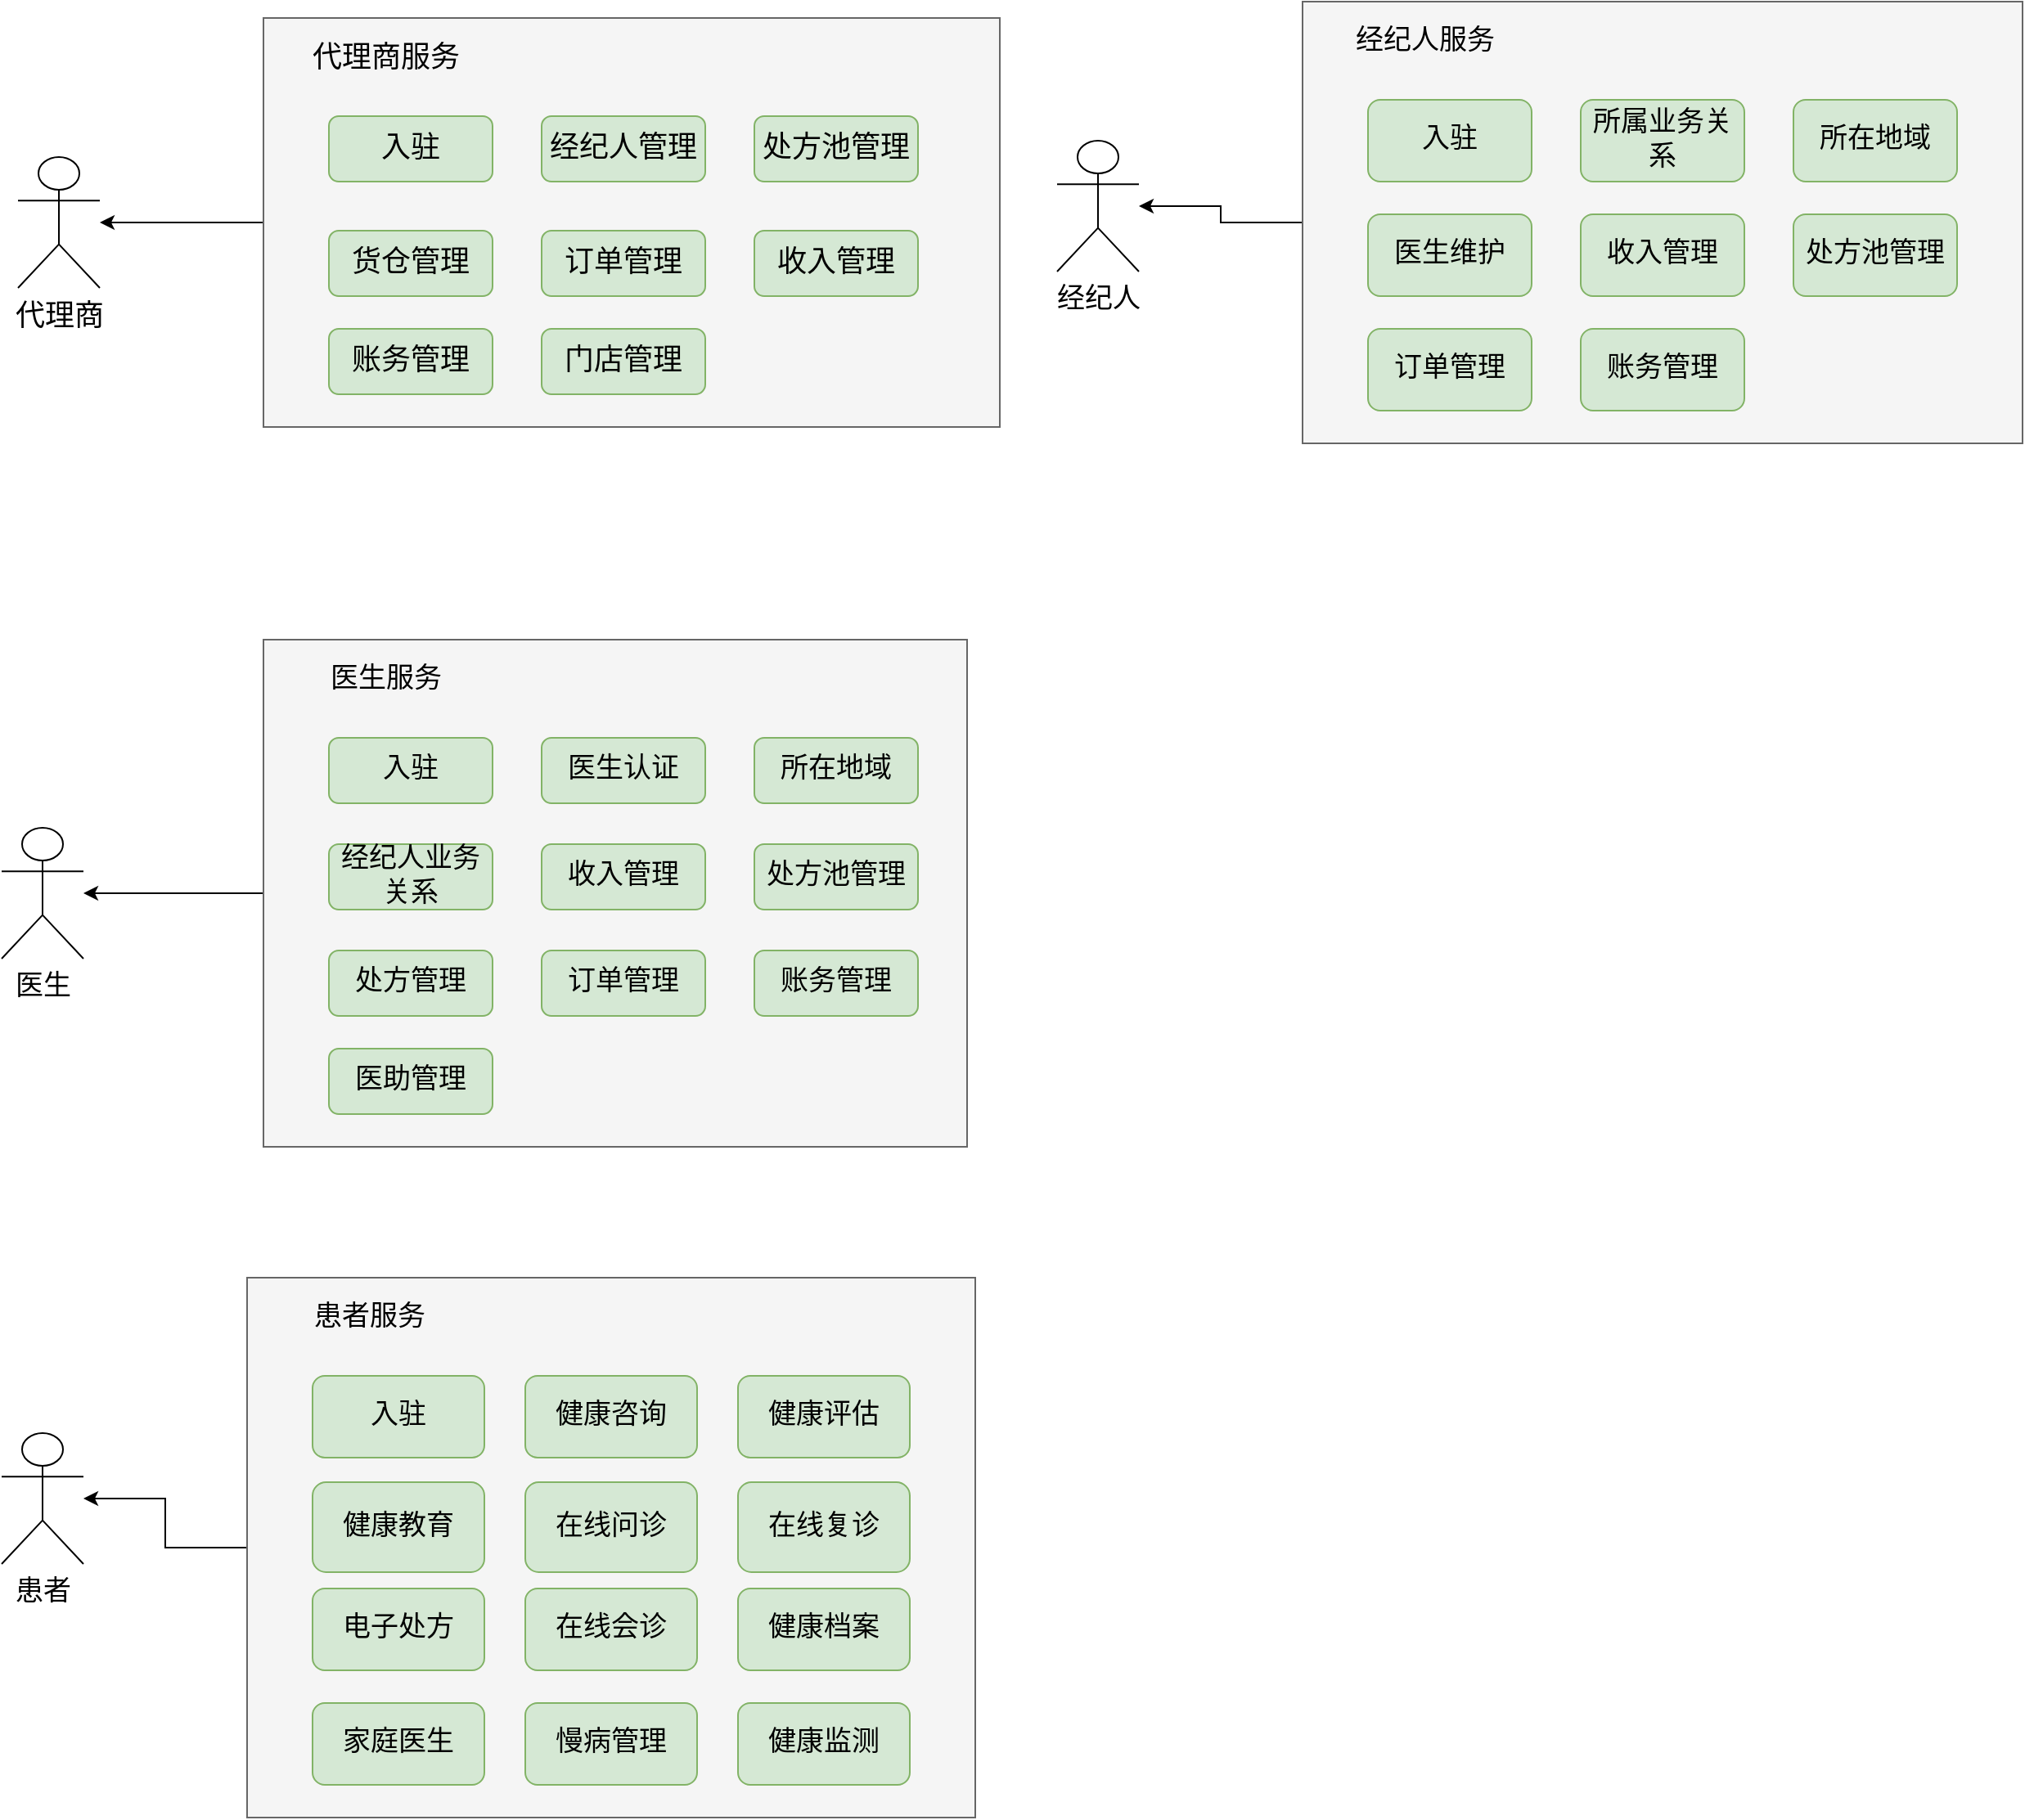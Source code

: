 <mxfile version="20.1.3" type="github">
  <diagram id="FB3oiVCDdu1StfZkIanC" name="第 1 页">
    <mxGraphModel dx="1422" dy="1931" grid="1" gridSize="10" guides="1" tooltips="1" connect="1" arrows="1" fold="1" page="1" pageScale="1" pageWidth="827" pageHeight="1169" math="0" shadow="0">
      <root>
        <mxCell id="0" />
        <mxCell id="1" parent="0" />
        <mxCell id="wnDvW4o2_6gSg0_ogFNA-11" style="edgeStyle=orthogonalEdgeStyle;rounded=0;orthogonalLoop=1;jettySize=auto;html=1;fontFamily=Courier New;fontSize=17;fontStyle=0" edge="1" parent="1" source="wnDvW4o2_6gSg0_ogFNA-1" target="wnDvW4o2_6gSg0_ogFNA-2">
          <mxGeometry relative="1" as="geometry" />
        </mxCell>
        <mxCell id="wnDvW4o2_6gSg0_ogFNA-1" value="" style="rounded=0;whiteSpace=wrap;html=1;fillColor=#f5f5f5;fontColor=#333333;strokeColor=#666666;fontStyle=0;fontSize=17;" vertex="1" parent="1">
          <mxGeometry x="860" y="-80" width="440" height="270" as="geometry" />
        </mxCell>
        <mxCell id="wnDvW4o2_6gSg0_ogFNA-2" value="经纪人" style="shape=umlActor;verticalLabelPosition=bottom;verticalAlign=top;html=1;outlineConnect=0;fontStyle=0;fontSize=17;" vertex="1" parent="1">
          <mxGeometry x="710" y="5" width="50" height="80" as="geometry" />
        </mxCell>
        <mxCell id="wnDvW4o2_6gSg0_ogFNA-3" value="&lt;span style=&quot;font-size: 17px;&quot;&gt;入驻&lt;/span&gt;" style="rounded=1;whiteSpace=wrap;html=1;fillColor=#d5e8d4;strokeColor=#82b366;fontFamily=Courier New;fontStyle=0;fontSize=17;" vertex="1" parent="1">
          <mxGeometry x="900" y="-20" width="100" height="50" as="geometry" />
        </mxCell>
        <mxCell id="wnDvW4o2_6gSg0_ogFNA-4" value="&lt;span style=&quot;font-size: 17px;&quot;&gt;所属业务关系&lt;/span&gt;" style="rounded=1;whiteSpace=wrap;html=1;fillColor=#d5e8d4;strokeColor=#82b366;fontFamily=Courier New;fontStyle=0;fontSize=17;" vertex="1" parent="1">
          <mxGeometry x="1030" y="-20" width="100" height="50" as="geometry" />
        </mxCell>
        <mxCell id="wnDvW4o2_6gSg0_ogFNA-5" value="&lt;span style=&quot;font-size: 17px;&quot;&gt;所在地域&lt;/span&gt;" style="rounded=1;whiteSpace=wrap;html=1;fillColor=#d5e8d4;strokeColor=#82b366;fontFamily=Courier New;fontStyle=0;fontSize=17;" vertex="1" parent="1">
          <mxGeometry x="1160" y="-20" width="100" height="50" as="geometry" />
        </mxCell>
        <mxCell id="wnDvW4o2_6gSg0_ogFNA-6" value="&lt;span style=&quot;font-size: 17px;&quot;&gt;医生&lt;/span&gt;&lt;span style=&quot;font-size: 17px;&quot;&gt;维护&lt;/span&gt;" style="rounded=1;whiteSpace=wrap;html=1;fillColor=#d5e8d4;strokeColor=#82b366;fontFamily=Courier New;fontStyle=0;fontSize=17;" vertex="1" parent="1">
          <mxGeometry x="900" y="50" width="100" height="50" as="geometry" />
        </mxCell>
        <mxCell id="wnDvW4o2_6gSg0_ogFNA-7" value="&lt;span style=&quot;font-size: 17px;&quot;&gt;处方池管理&lt;/span&gt;" style="rounded=1;whiteSpace=wrap;html=1;fillColor=#d5e8d4;strokeColor=#82b366;fontFamily=Courier New;fontStyle=0;fontSize=17;" vertex="1" parent="1">
          <mxGeometry x="1160" y="50" width="100" height="50" as="geometry" />
        </mxCell>
        <mxCell id="wnDvW4o2_6gSg0_ogFNA-8" value="&lt;span style=&quot;font-size: 17px;&quot;&gt;收入管理&lt;/span&gt;" style="rounded=1;whiteSpace=wrap;html=1;fillColor=#d5e8d4;strokeColor=#82b366;fontFamily=Courier New;fontStyle=0;fontSize=17;" vertex="1" parent="1">
          <mxGeometry x="1030" y="50" width="100" height="50" as="geometry" />
        </mxCell>
        <mxCell id="wnDvW4o2_6gSg0_ogFNA-9" value="&lt;span style=&quot;font-size: 17px;&quot;&gt;订单管理&lt;/span&gt;" style="rounded=1;whiteSpace=wrap;html=1;fillColor=#d5e8d4;strokeColor=#82b366;fontFamily=Courier New;fontStyle=0;fontSize=17;" vertex="1" parent="1">
          <mxGeometry x="900" y="120" width="100" height="50" as="geometry" />
        </mxCell>
        <mxCell id="wnDvW4o2_6gSg0_ogFNA-10" value="经纪人服务" style="text;html=1;strokeColor=none;fillColor=none;align=center;verticalAlign=middle;whiteSpace=wrap;rounded=0;fontFamily=Courier New;fontStyle=0;fontSize=17;" vertex="1" parent="1">
          <mxGeometry x="880" y="-70" width="110" height="30" as="geometry" />
        </mxCell>
        <mxCell id="wnDvW4o2_6gSg0_ogFNA-12" style="edgeStyle=orthogonalEdgeStyle;rounded=0;orthogonalLoop=1;jettySize=auto;html=1;fontFamily=Courier New;fontSize=17;fontStyle=0" edge="1" parent="1" source="wnDvW4o2_6gSg0_ogFNA-13" target="wnDvW4o2_6gSg0_ogFNA-14">
          <mxGeometry relative="1" as="geometry" />
        </mxCell>
        <mxCell id="wnDvW4o2_6gSg0_ogFNA-13" value="" style="rounded=0;whiteSpace=wrap;html=1;fillColor=#f5f5f5;fontColor=#333333;strokeColor=#666666;fontStyle=0;fontSize=17;" vertex="1" parent="1">
          <mxGeometry x="225" y="310" width="430" height="310" as="geometry" />
        </mxCell>
        <mxCell id="wnDvW4o2_6gSg0_ogFNA-14" value="医生" style="shape=umlActor;verticalLabelPosition=bottom;verticalAlign=top;html=1;outlineConnect=0;fontStyle=0;fontSize=17;" vertex="1" parent="1">
          <mxGeometry x="65" y="425" width="50" height="80" as="geometry" />
        </mxCell>
        <mxCell id="wnDvW4o2_6gSg0_ogFNA-15" value="&lt;span style=&quot;font-size: 17px;&quot;&gt;入驻&lt;/span&gt;" style="rounded=1;whiteSpace=wrap;html=1;fillColor=#d5e8d4;strokeColor=#82b366;fontFamily=Courier New;fontStyle=0;fontSize=17;" vertex="1" parent="1">
          <mxGeometry x="265" y="370" width="100" height="40" as="geometry" />
        </mxCell>
        <mxCell id="wnDvW4o2_6gSg0_ogFNA-16" value="&lt;span style=&quot;font-size: 17px;&quot;&gt;医生认证&lt;/span&gt;" style="rounded=1;whiteSpace=wrap;html=1;fillColor=#d5e8d4;strokeColor=#82b366;fontFamily=Courier New;fontStyle=0;fontSize=17;" vertex="1" parent="1">
          <mxGeometry x="395" y="370" width="100" height="40" as="geometry" />
        </mxCell>
        <mxCell id="wnDvW4o2_6gSg0_ogFNA-17" value="&lt;span style=&quot;font-size: 17px;&quot;&gt;所在地域&lt;/span&gt;" style="rounded=1;whiteSpace=wrap;html=1;fillColor=#d5e8d4;strokeColor=#82b366;fontFamily=Courier New;fontStyle=0;fontSize=17;" vertex="1" parent="1">
          <mxGeometry x="525" y="370" width="100" height="40" as="geometry" />
        </mxCell>
        <mxCell id="wnDvW4o2_6gSg0_ogFNA-18" value="&lt;span style=&quot;font-size: 17px;&quot;&gt;经纪人业务关系&lt;/span&gt;" style="rounded=1;whiteSpace=wrap;html=1;fillColor=#d5e8d4;strokeColor=#82b366;fontFamily=Courier New;fontStyle=0;fontSize=17;" vertex="1" parent="1">
          <mxGeometry x="265" y="435" width="100" height="40" as="geometry" />
        </mxCell>
        <mxCell id="wnDvW4o2_6gSg0_ogFNA-19" value="&lt;span style=&quot;font-size: 17px;&quot;&gt;处方池管理&lt;/span&gt;" style="rounded=1;whiteSpace=wrap;html=1;fillColor=#d5e8d4;strokeColor=#82b366;fontFamily=Courier New;fontStyle=0;fontSize=17;" vertex="1" parent="1">
          <mxGeometry x="525" y="435" width="100" height="40" as="geometry" />
        </mxCell>
        <mxCell id="wnDvW4o2_6gSg0_ogFNA-20" value="&lt;span style=&quot;font-size: 17px;&quot;&gt;收入管理&lt;/span&gt;" style="rounded=1;whiteSpace=wrap;html=1;fillColor=#d5e8d4;strokeColor=#82b366;fontFamily=Courier New;fontStyle=0;fontSize=17;" vertex="1" parent="1">
          <mxGeometry x="395" y="435" width="100" height="40" as="geometry" />
        </mxCell>
        <mxCell id="wnDvW4o2_6gSg0_ogFNA-21" value="&lt;span style=&quot;font-size: 17px;&quot;&gt;订单管理&lt;/span&gt;" style="rounded=1;whiteSpace=wrap;html=1;fillColor=#d5e8d4;strokeColor=#82b366;fontFamily=Courier New;fontStyle=0;fontSize=17;" vertex="1" parent="1">
          <mxGeometry x="395" y="500" width="100" height="40" as="geometry" />
        </mxCell>
        <mxCell id="wnDvW4o2_6gSg0_ogFNA-22" value="医生服务" style="text;html=1;strokeColor=none;fillColor=none;align=center;verticalAlign=middle;whiteSpace=wrap;rounded=0;fontFamily=Courier New;fontStyle=0;fontSize=17;" vertex="1" parent="1">
          <mxGeometry x="245" y="320" width="110" height="30" as="geometry" />
        </mxCell>
        <mxCell id="wnDvW4o2_6gSg0_ogFNA-23" value="&lt;span style=&quot;font-size: 17px;&quot;&gt;处方管理&lt;/span&gt;" style="rounded=1;whiteSpace=wrap;html=1;fillColor=#d5e8d4;strokeColor=#82b366;fontFamily=Courier New;fontStyle=0;fontSize=17;" vertex="1" parent="1">
          <mxGeometry x="265" y="500" width="100" height="40" as="geometry" />
        </mxCell>
        <mxCell id="wnDvW4o2_6gSg0_ogFNA-24" style="edgeStyle=orthogonalEdgeStyle;rounded=0;orthogonalLoop=1;jettySize=auto;html=1;fontFamily=Courier New;fontSize=18;fontStyle=0" edge="1" parent="1" source="wnDvW4o2_6gSg0_ogFNA-25" target="wnDvW4o2_6gSg0_ogFNA-26">
          <mxGeometry relative="1" as="geometry" />
        </mxCell>
        <mxCell id="wnDvW4o2_6gSg0_ogFNA-25" value="" style="rounded=0;whiteSpace=wrap;html=1;fillColor=#f5f5f5;fontColor=#333333;strokeColor=#666666;fontStyle=0;fontSize=18;" vertex="1" parent="1">
          <mxGeometry x="225" y="-70" width="450" height="250" as="geometry" />
        </mxCell>
        <mxCell id="wnDvW4o2_6gSg0_ogFNA-26" value="代理商" style="shape=umlActor;verticalLabelPosition=bottom;verticalAlign=top;html=1;outlineConnect=0;fontStyle=0;fontSize=18;" vertex="1" parent="1">
          <mxGeometry x="75" y="15" width="50" height="80" as="geometry" />
        </mxCell>
        <mxCell id="wnDvW4o2_6gSg0_ogFNA-27" value="&lt;span style=&quot;font-size: 18px;&quot;&gt;入驻&lt;/span&gt;" style="rounded=1;whiteSpace=wrap;html=1;fillColor=#d5e8d4;strokeColor=#82b366;fontFamily=Courier New;fontStyle=0;fontSize=18;" vertex="1" parent="1">
          <mxGeometry x="265" y="-10" width="100" height="40" as="geometry" />
        </mxCell>
        <mxCell id="wnDvW4o2_6gSg0_ogFNA-28" value="&lt;span style=&quot;font-size: 18px;&quot;&gt;处方池管理&lt;/span&gt;" style="rounded=1;whiteSpace=wrap;html=1;fillColor=#d5e8d4;strokeColor=#82b366;fontFamily=Courier New;fontStyle=0;fontSize=18;" vertex="1" parent="1">
          <mxGeometry x="525" y="-10" width="100" height="40" as="geometry" />
        </mxCell>
        <mxCell id="wnDvW4o2_6gSg0_ogFNA-29" value="&lt;span style=&quot;font-size: 18px;&quot;&gt;经纪人管理&lt;/span&gt;" style="rounded=1;whiteSpace=wrap;html=1;fillColor=#d5e8d4;strokeColor=#82b366;fontFamily=Courier New;fontStyle=0;fontSize=18;" vertex="1" parent="1">
          <mxGeometry x="395" y="-10" width="100" height="40" as="geometry" />
        </mxCell>
        <mxCell id="wnDvW4o2_6gSg0_ogFNA-32" value="&lt;span style=&quot;font-size: 18px;&quot;&gt;收入管理&lt;/span&gt;" style="rounded=1;whiteSpace=wrap;html=1;fillColor=#d5e8d4;strokeColor=#82b366;fontFamily=Courier New;fontStyle=0;fontSize=18;" vertex="1" parent="1">
          <mxGeometry x="525" y="60" width="100" height="40" as="geometry" />
        </mxCell>
        <mxCell id="wnDvW4o2_6gSg0_ogFNA-33" value="&lt;span style=&quot;font-size: 18px;&quot;&gt;货仓管理&lt;/span&gt;" style="rounded=1;whiteSpace=wrap;html=1;fillColor=#d5e8d4;strokeColor=#82b366;fontFamily=Courier New;fontStyle=0;fontSize=18;" vertex="1" parent="1">
          <mxGeometry x="265" y="60" width="100" height="40" as="geometry" />
        </mxCell>
        <mxCell id="wnDvW4o2_6gSg0_ogFNA-34" value="代理商服务" style="text;html=1;strokeColor=none;fillColor=none;align=center;verticalAlign=middle;whiteSpace=wrap;rounded=0;fontFamily=Courier New;fontStyle=0;fontSize=18;" vertex="1" parent="1">
          <mxGeometry x="245" y="-60" width="110" height="30" as="geometry" />
        </mxCell>
        <mxCell id="wnDvW4o2_6gSg0_ogFNA-37" value="&lt;span style=&quot;font-size: 18px;&quot;&gt;账务管理&lt;/span&gt;" style="rounded=1;whiteSpace=wrap;html=1;fillColor=#d5e8d4;strokeColor=#82b366;fontFamily=Courier New;fontStyle=0;fontSize=18;" vertex="1" parent="1">
          <mxGeometry x="265" y="120" width="100" height="40" as="geometry" />
        </mxCell>
        <mxCell id="wnDvW4o2_6gSg0_ogFNA-38" value="&lt;span style=&quot;font-size: 17px;&quot;&gt;账务管理&lt;/span&gt;" style="rounded=1;whiteSpace=wrap;html=1;fillColor=#d5e8d4;strokeColor=#82b366;fontFamily=Courier New;fontStyle=0;fontSize=17;" vertex="1" parent="1">
          <mxGeometry x="1030" y="120" width="100" height="50" as="geometry" />
        </mxCell>
        <mxCell id="wnDvW4o2_6gSg0_ogFNA-40" value="&lt;span style=&quot;font-size: 17px;&quot;&gt;账务管理&lt;/span&gt;" style="rounded=1;whiteSpace=wrap;html=1;fillColor=#d5e8d4;strokeColor=#82b366;fontFamily=Courier New;fontStyle=0;fontSize=17;" vertex="1" parent="1">
          <mxGeometry x="525" y="500" width="100" height="40" as="geometry" />
        </mxCell>
        <mxCell id="wnDvW4o2_6gSg0_ogFNA-41" value="&lt;span style=&quot;font-size: 18px;&quot;&gt;订单管理&lt;/span&gt;" style="rounded=1;whiteSpace=wrap;html=1;fillColor=#d5e8d4;strokeColor=#82b366;fontFamily=Courier New;fontStyle=0;fontSize=18;" vertex="1" parent="1">
          <mxGeometry x="395" y="60" width="100" height="40" as="geometry" />
        </mxCell>
        <mxCell id="wnDvW4o2_6gSg0_ogFNA-42" style="edgeStyle=orthogonalEdgeStyle;rounded=0;orthogonalLoop=1;jettySize=auto;html=1;fontFamily=Courier New;fontSize=17;fontStyle=0" edge="1" parent="1" source="wnDvW4o2_6gSg0_ogFNA-43" target="wnDvW4o2_6gSg0_ogFNA-44">
          <mxGeometry relative="1" as="geometry" />
        </mxCell>
        <mxCell id="wnDvW4o2_6gSg0_ogFNA-43" value="" style="rounded=0;whiteSpace=wrap;html=1;fillColor=#f5f5f5;fontColor=#333333;strokeColor=#666666;fontSize=17;fontStyle=0" vertex="1" parent="1">
          <mxGeometry x="215" y="700" width="445" height="330" as="geometry" />
        </mxCell>
        <mxCell id="wnDvW4o2_6gSg0_ogFNA-44" value="患者" style="shape=umlActor;verticalLabelPosition=bottom;verticalAlign=top;html=1;outlineConnect=0;fontSize=17;fontStyle=0" vertex="1" parent="1">
          <mxGeometry x="65" y="795" width="50" height="80" as="geometry" />
        </mxCell>
        <mxCell id="wnDvW4o2_6gSg0_ogFNA-45" value="&lt;span style=&quot;font-size: 17px;&quot;&gt;入驻&lt;/span&gt;" style="rounded=1;whiteSpace=wrap;html=1;fillColor=#d5e8d4;strokeColor=#82b366;fontFamily=Courier New;fontSize=17;fontStyle=0" vertex="1" parent="1">
          <mxGeometry x="255" y="760" width="105" height="50" as="geometry" />
        </mxCell>
        <mxCell id="wnDvW4o2_6gSg0_ogFNA-46" value="&lt;span style=&quot;font-size: 17px;&quot;&gt;健康咨询&lt;/span&gt;" style="rounded=1;whiteSpace=wrap;html=1;fillColor=#d5e8d4;strokeColor=#82b366;fontFamily=Courier New;fontSize=17;fontStyle=0" vertex="1" parent="1">
          <mxGeometry x="385" y="760" width="105" height="50" as="geometry" />
        </mxCell>
        <mxCell id="wnDvW4o2_6gSg0_ogFNA-47" value="&lt;span style=&quot;font-size: 17px;&quot;&gt;健康评估&lt;/span&gt;" style="rounded=1;whiteSpace=wrap;html=1;fillColor=#d5e8d4;strokeColor=#82b366;fontFamily=Courier New;fontSize=17;fontStyle=0" vertex="1" parent="1">
          <mxGeometry x="515" y="760" width="105" height="50" as="geometry" />
        </mxCell>
        <mxCell id="wnDvW4o2_6gSg0_ogFNA-48" value="&lt;span style=&quot;font-size: 17px;&quot;&gt;健康教育&lt;/span&gt;" style="rounded=1;whiteSpace=wrap;html=1;fillColor=#d5e8d4;strokeColor=#82b366;fontFamily=Courier New;fontSize=17;fontStyle=0" vertex="1" parent="1">
          <mxGeometry x="255" y="825" width="105" height="55" as="geometry" />
        </mxCell>
        <mxCell id="wnDvW4o2_6gSg0_ogFNA-49" value="&lt;span style=&quot;font-size: 17px;&quot;&gt;在线复诊&lt;/span&gt;" style="rounded=1;whiteSpace=wrap;html=1;fillColor=#d5e8d4;strokeColor=#82b366;fontFamily=Courier New;fontSize=17;fontStyle=0" vertex="1" parent="1">
          <mxGeometry x="515" y="825" width="105" height="55" as="geometry" />
        </mxCell>
        <mxCell id="wnDvW4o2_6gSg0_ogFNA-50" value="&lt;span style=&quot;font-size: 17px;&quot;&gt;在线问诊&lt;/span&gt;" style="rounded=1;whiteSpace=wrap;html=1;fillColor=#d5e8d4;strokeColor=#82b366;fontFamily=Courier New;fontSize=17;fontStyle=0" vertex="1" parent="1">
          <mxGeometry x="385" y="825" width="105" height="55" as="geometry" />
        </mxCell>
        <mxCell id="wnDvW4o2_6gSg0_ogFNA-52" value="患者服务" style="text;html=1;strokeColor=none;fillColor=none;align=center;verticalAlign=middle;whiteSpace=wrap;rounded=0;fontFamily=Courier New;fontStyle=0;fontSize=17;" vertex="1" parent="1">
          <mxGeometry x="235" y="710" width="110" height="30" as="geometry" />
        </mxCell>
        <mxCell id="wnDvW4o2_6gSg0_ogFNA-53" value="&lt;span style=&quot;font-size: 17px;&quot;&gt;电子处方&lt;/span&gt;" style="rounded=1;whiteSpace=wrap;html=1;fillColor=#d5e8d4;strokeColor=#82b366;fontFamily=Courier New;fontSize=17;fontStyle=0" vertex="1" parent="1">
          <mxGeometry x="255" y="890" width="105" height="50" as="geometry" />
        </mxCell>
        <mxCell id="wnDvW4o2_6gSg0_ogFNA-55" value="&lt;span style=&quot;font-size: 17px;&quot;&gt;在线会诊&lt;/span&gt;" style="rounded=1;whiteSpace=wrap;html=1;fillColor=#d5e8d4;strokeColor=#82b366;fontFamily=Courier New;fontSize=17;fontStyle=0" vertex="1" parent="1">
          <mxGeometry x="385" y="890" width="105" height="50" as="geometry" />
        </mxCell>
        <mxCell id="wnDvW4o2_6gSg0_ogFNA-58" value="&lt;span style=&quot;font-size: 18px;&quot;&gt;门店管理&lt;/span&gt;" style="rounded=1;whiteSpace=wrap;html=1;fillColor=#d5e8d4;strokeColor=#82b366;fontFamily=Courier New;fontStyle=0;fontSize=18;" vertex="1" parent="1">
          <mxGeometry x="395" y="120" width="100" height="40" as="geometry" />
        </mxCell>
        <mxCell id="wnDvW4o2_6gSg0_ogFNA-62" value="&lt;span style=&quot;font-size: 17px;&quot;&gt;医助管理&lt;/span&gt;" style="rounded=1;whiteSpace=wrap;html=1;fillColor=#d5e8d4;strokeColor=#82b366;fontFamily=Courier New;fontStyle=0;fontSize=17;" vertex="1" parent="1">
          <mxGeometry x="265" y="560" width="100" height="40" as="geometry" />
        </mxCell>
        <mxCell id="wnDvW4o2_6gSg0_ogFNA-108" value="&lt;span style=&quot;font-size: 17px;&quot;&gt;健康档案&lt;/span&gt;" style="rounded=1;whiteSpace=wrap;html=1;fillColor=#d5e8d4;strokeColor=#82b366;fontFamily=Courier New;fontSize=17;fontStyle=0" vertex="1" parent="1">
          <mxGeometry x="515" y="890" width="105" height="50" as="geometry" />
        </mxCell>
        <mxCell id="wnDvW4o2_6gSg0_ogFNA-109" value="&lt;span style=&quot;font-size: 17px;&quot;&gt;家庭医生&lt;/span&gt;" style="rounded=1;whiteSpace=wrap;html=1;fillColor=#d5e8d4;strokeColor=#82b366;fontFamily=Courier New;fontSize=17;fontStyle=0" vertex="1" parent="1">
          <mxGeometry x="255" y="960" width="105" height="50" as="geometry" />
        </mxCell>
        <mxCell id="wnDvW4o2_6gSg0_ogFNA-110" value="&lt;span style=&quot;font-size: 17px;&quot;&gt;慢病管理&lt;/span&gt;" style="rounded=1;whiteSpace=wrap;html=1;fillColor=#d5e8d4;strokeColor=#82b366;fontFamily=Courier New;fontSize=17;fontStyle=0" vertex="1" parent="1">
          <mxGeometry x="385" y="960" width="105" height="50" as="geometry" />
        </mxCell>
        <mxCell id="wnDvW4o2_6gSg0_ogFNA-111" value="&lt;span style=&quot;font-size: 17px;&quot;&gt;健康监测&lt;/span&gt;" style="rounded=1;whiteSpace=wrap;html=1;fillColor=#d5e8d4;strokeColor=#82b366;fontFamily=Courier New;fontSize=17;fontStyle=0" vertex="1" parent="1">
          <mxGeometry x="515" y="960" width="105" height="50" as="geometry" />
        </mxCell>
      </root>
    </mxGraphModel>
  </diagram>
</mxfile>
